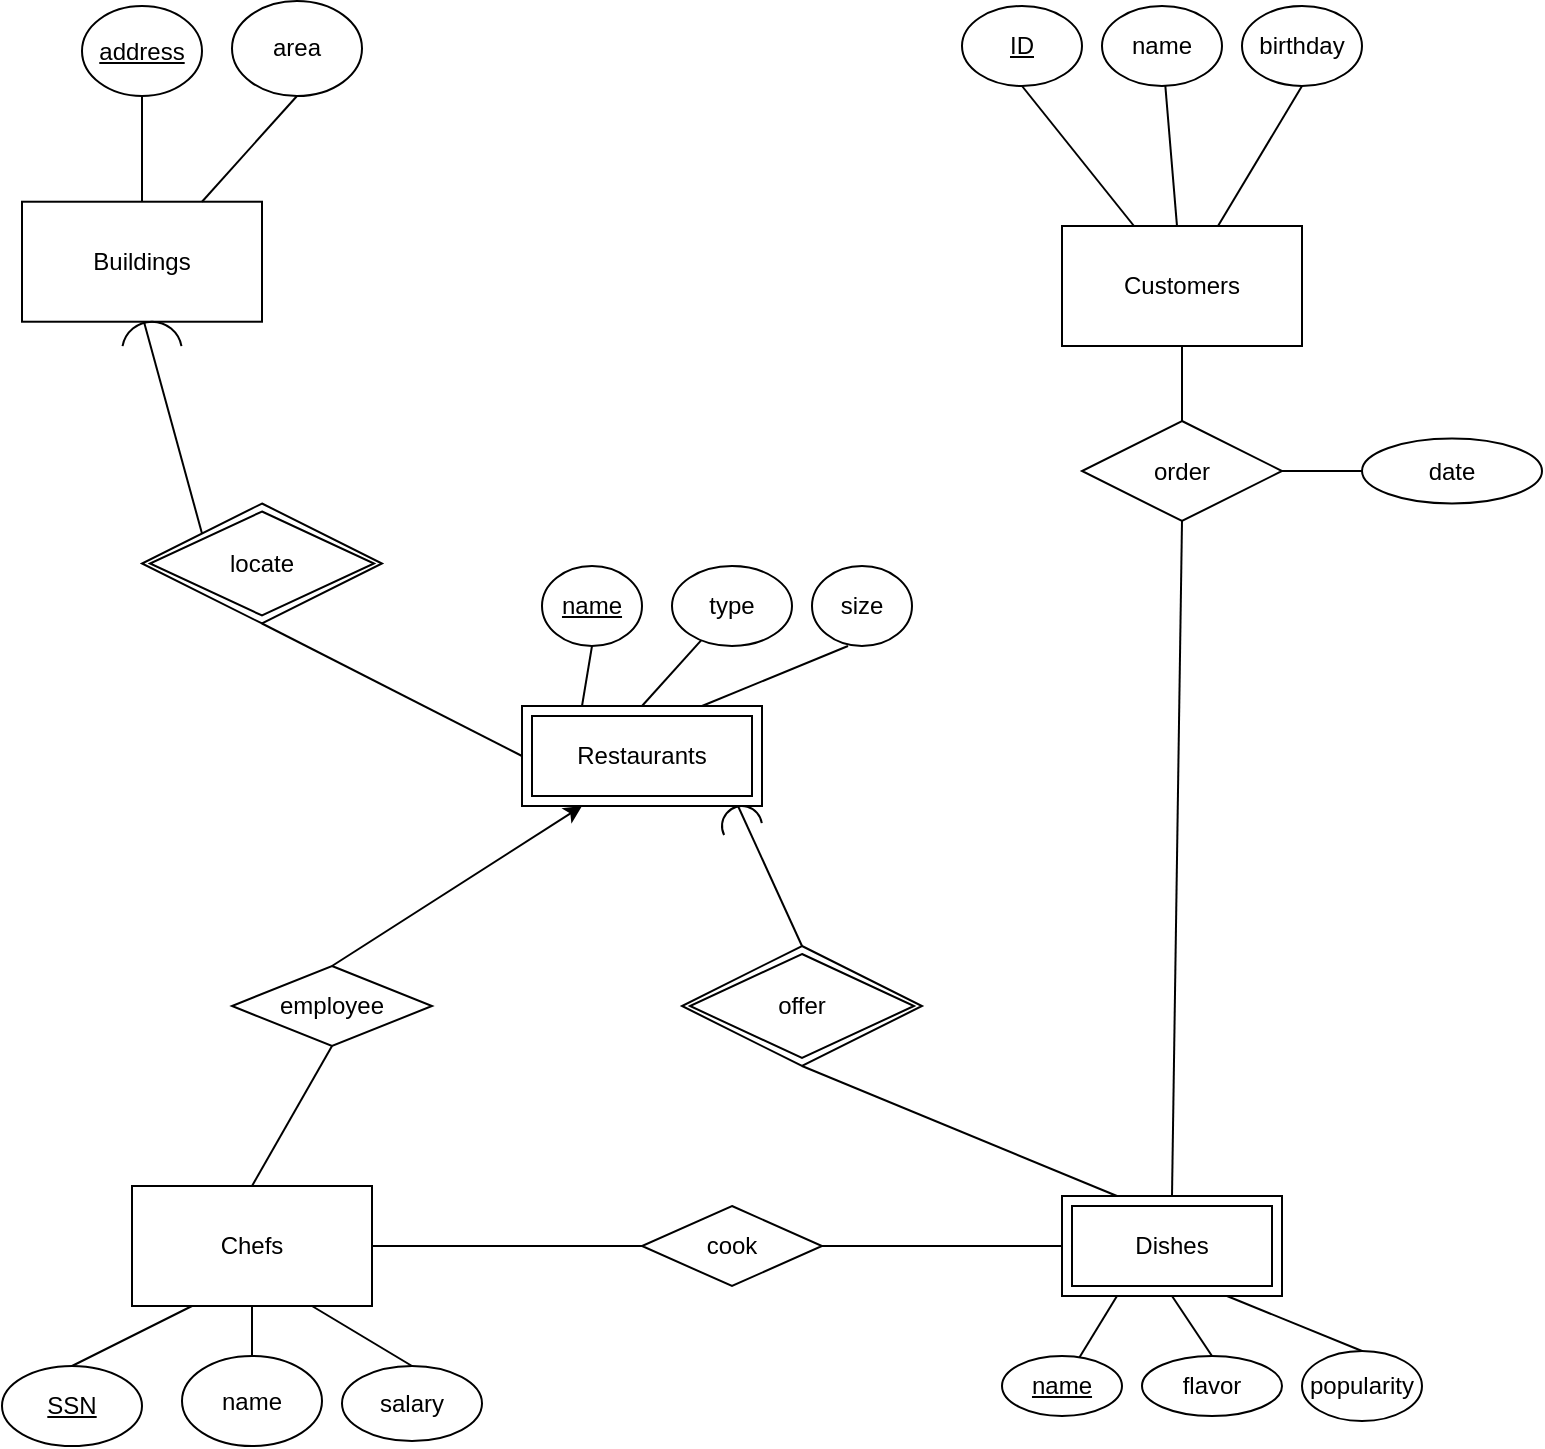 <mxfile version="20.4.0" type="github">
  <diagram id="Dnxzxpzrur5TBMDrA5cr" name="Page-1">
    <mxGraphModel dx="622" dy="645" grid="1" gridSize="10" guides="1" tooltips="1" connect="1" arrows="1" fold="1" page="1" pageScale="1" pageWidth="850" pageHeight="1100" math="0" shadow="0">
      <root>
        <mxCell id="0" />
        <mxCell id="1" parent="0" />
        <mxCell id="Q-evfRpUln7bc_nMk59B-1" value="Customers" style="rounded=0;whiteSpace=wrap;html=1;" parent="1" vertex="1">
          <mxGeometry x="570" y="130" width="120" height="60" as="geometry" />
        </mxCell>
        <mxCell id="Q-evfRpUln7bc_nMk59B-4" value="Chefs" style="rounded=0;whiteSpace=wrap;html=1;" parent="1" vertex="1">
          <mxGeometry x="105" y="610" width="120" height="60" as="geometry" />
        </mxCell>
        <mxCell id="Q-evfRpUln7bc_nMk59B-5" value="Buildings" style="rounded=0;whiteSpace=wrap;html=1;" parent="1" vertex="1">
          <mxGeometry x="50" y="117.86" width="120" height="60" as="geometry" />
        </mxCell>
        <mxCell id="Q-evfRpUln7bc_nMk59B-6" value="&lt;u&gt;ID&lt;/u&gt;" style="ellipse;whiteSpace=wrap;html=1;" parent="1" vertex="1">
          <mxGeometry x="520" y="20" width="60" height="40" as="geometry" />
        </mxCell>
        <mxCell id="Q-evfRpUln7bc_nMk59B-7" value="name" style="ellipse;whiteSpace=wrap;html=1;" parent="1" vertex="1">
          <mxGeometry x="590" y="20" width="60" height="40" as="geometry" />
        </mxCell>
        <mxCell id="Q-evfRpUln7bc_nMk59B-8" value="birthday" style="ellipse;whiteSpace=wrap;html=1;" parent="1" vertex="1">
          <mxGeometry x="660" y="20" width="60" height="40" as="geometry" />
        </mxCell>
        <mxCell id="Q-evfRpUln7bc_nMk59B-9" value="" style="endArrow=none;html=1;rounded=0;entryX=0.5;entryY=1;entryDx=0;entryDy=0;" parent="1" source="Q-evfRpUln7bc_nMk59B-1" target="Q-evfRpUln7bc_nMk59B-6" edge="1">
          <mxGeometry width="50" height="50" relative="1" as="geometry">
            <mxPoint x="770" y="260" as="sourcePoint" />
            <mxPoint x="820" y="210" as="targetPoint" />
          </mxGeometry>
        </mxCell>
        <mxCell id="Q-evfRpUln7bc_nMk59B-10" value="" style="endArrow=none;html=1;rounded=0;" parent="1" source="Q-evfRpUln7bc_nMk59B-1" target="Q-evfRpUln7bc_nMk59B-7" edge="1">
          <mxGeometry width="50" height="50" relative="1" as="geometry">
            <mxPoint x="595" y="150" as="sourcePoint" />
            <mxPoint x="645" y="100" as="targetPoint" />
          </mxGeometry>
        </mxCell>
        <mxCell id="Q-evfRpUln7bc_nMk59B-12" value="" style="endArrow=none;html=1;rounded=0;entryX=0.5;entryY=1;entryDx=0;entryDy=0;" parent="1" source="Q-evfRpUln7bc_nMk59B-1" target="Q-evfRpUln7bc_nMk59B-8" edge="1">
          <mxGeometry width="50" height="50" relative="1" as="geometry">
            <mxPoint x="770" y="260" as="sourcePoint" />
            <mxPoint x="820" y="210" as="targetPoint" />
          </mxGeometry>
        </mxCell>
        <mxCell id="Q-evfRpUln7bc_nMk59B-13" value="&lt;u&gt;name&lt;/u&gt;" style="ellipse;whiteSpace=wrap;html=1;" parent="1" vertex="1">
          <mxGeometry x="310" y="300" width="50" height="40" as="geometry" />
        </mxCell>
        <mxCell id="Q-evfRpUln7bc_nMk59B-15" value="type" style="ellipse;whiteSpace=wrap;html=1;" parent="1" vertex="1">
          <mxGeometry x="375" y="300" width="60" height="40" as="geometry" />
        </mxCell>
        <mxCell id="Q-evfRpUln7bc_nMk59B-16" value="size" style="ellipse;whiteSpace=wrap;html=1;" parent="1" vertex="1">
          <mxGeometry x="445" y="300" width="50" height="40" as="geometry" />
        </mxCell>
        <mxCell id="Q-evfRpUln7bc_nMk59B-18" value="" style="endArrow=none;html=1;rounded=0;entryX=0.36;entryY=1;entryDx=0;entryDy=0;entryPerimeter=0;exitX=0.75;exitY=0;exitDx=0;exitDy=0;" parent="1" source="I4FHuijo6DTBtjuE6YuG-3" target="Q-evfRpUln7bc_nMk59B-16" edge="1">
          <mxGeometry width="50" height="50" relative="1" as="geometry">
            <mxPoint x="410" y="367.5" as="sourcePoint" />
            <mxPoint x="390" y="480" as="targetPoint" />
          </mxGeometry>
        </mxCell>
        <mxCell id="Q-evfRpUln7bc_nMk59B-19" value="" style="endArrow=none;html=1;rounded=0;exitX=0.5;exitY=0;exitDx=0;exitDy=0;" parent="1" source="I4FHuijo6DTBtjuE6YuG-3" target="Q-evfRpUln7bc_nMk59B-15" edge="1">
          <mxGeometry width="50" height="50" relative="1" as="geometry">
            <mxPoint x="371.248" y="367.5" as="sourcePoint" />
            <mxPoint x="390" y="480" as="targetPoint" />
          </mxGeometry>
        </mxCell>
        <mxCell id="Q-evfRpUln7bc_nMk59B-21" value="" style="endArrow=none;html=1;rounded=0;entryX=0.5;entryY=1;entryDx=0;entryDy=0;exitX=0.25;exitY=0;exitDx=0;exitDy=0;" parent="1" source="I4FHuijo6DTBtjuE6YuG-3" target="Q-evfRpUln7bc_nMk59B-13" edge="1">
          <mxGeometry width="50" height="50" relative="1" as="geometry">
            <mxPoint x="342" y="360" as="sourcePoint" />
            <mxPoint x="390" y="480" as="targetPoint" />
          </mxGeometry>
        </mxCell>
        <mxCell id="Q-evfRpUln7bc_nMk59B-22" value="&lt;u&gt;SSN&lt;/u&gt;" style="ellipse;whiteSpace=wrap;html=1;" parent="1" vertex="1">
          <mxGeometry x="40" y="700" width="70" height="40" as="geometry" />
        </mxCell>
        <mxCell id="Q-evfRpUln7bc_nMk59B-23" value="popularity" style="ellipse;whiteSpace=wrap;html=1;" parent="1" vertex="1">
          <mxGeometry x="690" y="692.5" width="60" height="35" as="geometry" />
        </mxCell>
        <mxCell id="Q-evfRpUln7bc_nMk59B-24" value="&lt;u&gt;name&lt;/u&gt;" style="ellipse;whiteSpace=wrap;html=1;" parent="1" vertex="1">
          <mxGeometry x="540" y="695" width="60" height="30" as="geometry" />
        </mxCell>
        <mxCell id="Q-evfRpUln7bc_nMk59B-26" value="flavor" style="ellipse;whiteSpace=wrap;html=1;" parent="1" vertex="1">
          <mxGeometry x="610" y="695" width="70" height="30" as="geometry" />
        </mxCell>
        <mxCell id="Q-evfRpUln7bc_nMk59B-27" value="" style="endArrow=none;html=1;rounded=0;entryX=0.5;entryY=1;entryDx=0;entryDy=0;exitX=0.5;exitY=0;exitDx=0;exitDy=0;" parent="1" source="Q-evfRpUln7bc_nMk59B-38" target="Q-evfRpUln7bc_nMk59B-4" edge="1">
          <mxGeometry width="50" height="50" relative="1" as="geometry">
            <mxPoint x="350" y="600" as="sourcePoint" />
            <mxPoint x="400" y="550" as="targetPoint" />
          </mxGeometry>
        </mxCell>
        <mxCell id="Q-evfRpUln7bc_nMk59B-28" value="" style="endArrow=none;html=1;rounded=0;exitX=0.5;exitY=0;exitDx=0;exitDy=0;entryX=0.25;entryY=1;entryDx=0;entryDy=0;" parent="1" source="Q-evfRpUln7bc_nMk59B-22" target="Q-evfRpUln7bc_nMk59B-4" edge="1">
          <mxGeometry width="50" height="50" relative="1" as="geometry">
            <mxPoint x="350" y="600" as="sourcePoint" />
            <mxPoint x="400" y="550" as="targetPoint" />
          </mxGeometry>
        </mxCell>
        <mxCell id="Q-evfRpUln7bc_nMk59B-29" value="" style="endArrow=none;html=1;rounded=0;entryX=0.75;entryY=1;entryDx=0;entryDy=0;exitX=0.5;exitY=0;exitDx=0;exitDy=0;" parent="1" source="Q-evfRpUln7bc_nMk59B-23" target="I4FHuijo6DTBtjuE6YuG-4" edge="1">
          <mxGeometry width="50" height="50" relative="1" as="geometry">
            <mxPoint x="830" y="480" as="sourcePoint" />
            <mxPoint x="660" y="670" as="targetPoint" />
          </mxGeometry>
        </mxCell>
        <mxCell id="Q-evfRpUln7bc_nMk59B-30" value="" style="endArrow=none;html=1;rounded=0;entryX=0.5;entryY=1;entryDx=0;entryDy=0;exitX=0.5;exitY=0;exitDx=0;exitDy=0;" parent="1" source="Q-evfRpUln7bc_nMk59B-26" target="I4FHuijo6DTBtjuE6YuG-4" edge="1">
          <mxGeometry width="50" height="50" relative="1" as="geometry">
            <mxPoint x="830" y="480" as="sourcePoint" />
            <mxPoint x="630" y="670" as="targetPoint" />
          </mxGeometry>
        </mxCell>
        <mxCell id="Q-evfRpUln7bc_nMk59B-32" value="" style="endArrow=none;html=1;rounded=0;exitX=0.25;exitY=1;exitDx=0;exitDy=0;" parent="1" source="I4FHuijo6DTBtjuE6YuG-4" target="Q-evfRpUln7bc_nMk59B-24" edge="1">
          <mxGeometry width="50" height="50" relative="1" as="geometry">
            <mxPoint x="600" y="670" as="sourcePoint" />
            <mxPoint x="880" y="430" as="targetPoint" />
          </mxGeometry>
        </mxCell>
        <mxCell id="Q-evfRpUln7bc_nMk59B-35" value="area" style="ellipse;whiteSpace=wrap;html=1;" parent="1" vertex="1">
          <mxGeometry x="155" y="17.5" width="65" height="47.5" as="geometry" />
        </mxCell>
        <mxCell id="Q-evfRpUln7bc_nMk59B-36" value="&lt;u&gt;address&lt;/u&gt;" style="ellipse;whiteSpace=wrap;html=1;" parent="1" vertex="1">
          <mxGeometry x="80" y="20" width="60" height="45" as="geometry" />
        </mxCell>
        <mxCell id="Q-evfRpUln7bc_nMk59B-37" value="salary" style="ellipse;whiteSpace=wrap;html=1;" parent="1" vertex="1">
          <mxGeometry x="210" y="700" width="70" height="37.5" as="geometry" />
        </mxCell>
        <mxCell id="Q-evfRpUln7bc_nMk59B-38" value="name" style="ellipse;whiteSpace=wrap;html=1;" parent="1" vertex="1">
          <mxGeometry x="130" y="695" width="70" height="45" as="geometry" />
        </mxCell>
        <mxCell id="Q-evfRpUln7bc_nMk59B-39" value="" style="endArrow=none;html=1;rounded=0;entryX=0.75;entryY=1;entryDx=0;entryDy=0;exitX=0.5;exitY=0;exitDx=0;exitDy=0;" parent="1" source="Q-evfRpUln7bc_nMk59B-37" target="Q-evfRpUln7bc_nMk59B-4" edge="1">
          <mxGeometry width="50" height="50" relative="1" as="geometry">
            <mxPoint x="290" y="600" as="sourcePoint" />
            <mxPoint x="340" y="550" as="targetPoint" />
          </mxGeometry>
        </mxCell>
        <mxCell id="Q-evfRpUln7bc_nMk59B-40" value="" style="endArrow=none;html=1;rounded=0;entryX=0.75;entryY=0;entryDx=0;entryDy=0;exitX=0.5;exitY=1;exitDx=0;exitDy=0;" parent="1" source="Q-evfRpUln7bc_nMk59B-35" target="Q-evfRpUln7bc_nMk59B-5" edge="1">
          <mxGeometry width="50" height="50" relative="1" as="geometry">
            <mxPoint x="20" y="107.86" as="sourcePoint" />
            <mxPoint x="70" y="57.86" as="targetPoint" />
          </mxGeometry>
        </mxCell>
        <mxCell id="Q-evfRpUln7bc_nMk59B-41" value="" style="endArrow=none;html=1;rounded=0;entryX=0.5;entryY=0;entryDx=0;entryDy=0;" parent="1" source="Q-evfRpUln7bc_nMk59B-36" target="Q-evfRpUln7bc_nMk59B-5" edge="1">
          <mxGeometry width="50" height="50" relative="1" as="geometry">
            <mxPoint x="20" y="107.86" as="sourcePoint" />
            <mxPoint x="70" y="90" as="targetPoint" />
          </mxGeometry>
        </mxCell>
        <mxCell id="57vs2m7HRn72SCq4mYg--1" value="order" style="rhombus;whiteSpace=wrap;html=1;rotation=0;" parent="1" vertex="1">
          <mxGeometry x="580" y="227.5" width="100" height="50" as="geometry" />
        </mxCell>
        <mxCell id="57vs2m7HRn72SCq4mYg--3" value="" style="endArrow=none;html=1;rounded=0;entryX=0.5;entryY=1;entryDx=0;entryDy=0;exitX=0.5;exitY=0;exitDx=0;exitDy=0;" parent="1" source="57vs2m7HRn72SCq4mYg--1" target="Q-evfRpUln7bc_nMk59B-1" edge="1">
          <mxGeometry width="50" height="50" relative="1" as="geometry">
            <mxPoint x="640" y="220" as="sourcePoint" />
            <mxPoint x="410" y="480" as="targetPoint" />
          </mxGeometry>
        </mxCell>
        <mxCell id="57vs2m7HRn72SCq4mYg--4" value="" style="endArrow=none;html=1;rounded=0;entryX=0.5;entryY=1;entryDx=0;entryDy=0;exitX=0.5;exitY=0;exitDx=0;exitDy=0;" parent="1" source="I4FHuijo6DTBtjuE6YuG-4" target="57vs2m7HRn72SCq4mYg--1" edge="1">
          <mxGeometry width="50" height="50" relative="1" as="geometry">
            <mxPoint x="630" y="610" as="sourcePoint" />
            <mxPoint x="370" y="600" as="targetPoint" />
          </mxGeometry>
        </mxCell>
        <mxCell id="57vs2m7HRn72SCq4mYg--5" value="date" style="ellipse;whiteSpace=wrap;html=1;rotation=0;" parent="1" vertex="1">
          <mxGeometry x="720" y="236.25" width="90" height="32.5" as="geometry" />
        </mxCell>
        <mxCell id="57vs2m7HRn72SCq4mYg--6" value="" style="endArrow=none;html=1;rounded=0;entryX=1;entryY=0.5;entryDx=0;entryDy=0;exitX=0;exitY=0.5;exitDx=0;exitDy=0;" parent="1" source="57vs2m7HRn72SCq4mYg--5" target="57vs2m7HRn72SCq4mYg--1" edge="1">
          <mxGeometry width="50" height="50" relative="1" as="geometry">
            <mxPoint x="523.125" y="279.677" as="sourcePoint" />
            <mxPoint x="360" y="620" as="targetPoint" />
          </mxGeometry>
        </mxCell>
        <mxCell id="57vs2m7HRn72SCq4mYg--8" value="cook" style="rhombus;whiteSpace=wrap;html=1;rotation=0;" parent="1" vertex="1">
          <mxGeometry x="360" y="620" width="90" height="40" as="geometry" />
        </mxCell>
        <mxCell id="57vs2m7HRn72SCq4mYg--9" value="" style="endArrow=none;html=1;rounded=0;entryX=0;entryY=0.5;entryDx=0;entryDy=0;exitX=1;exitY=0.5;exitDx=0;exitDy=0;" parent="1" source="Q-evfRpUln7bc_nMk59B-4" target="57vs2m7HRn72SCq4mYg--8" edge="1">
          <mxGeometry width="50" height="50" relative="1" as="geometry">
            <mxPoint x="480" y="560" as="sourcePoint" />
            <mxPoint x="530" y="510" as="targetPoint" />
          </mxGeometry>
        </mxCell>
        <mxCell id="57vs2m7HRn72SCq4mYg--10" value="" style="endArrow=none;html=1;rounded=0;entryX=1;entryY=0.5;entryDx=0;entryDy=0;exitX=0;exitY=0.5;exitDx=0;exitDy=0;" parent="1" source="I4FHuijo6DTBtjuE6YuG-4" target="57vs2m7HRn72SCq4mYg--8" edge="1">
          <mxGeometry width="50" height="50" relative="1" as="geometry">
            <mxPoint x="570" y="640" as="sourcePoint" />
            <mxPoint x="350" y="520" as="targetPoint" />
          </mxGeometry>
        </mxCell>
        <mxCell id="57vs2m7HRn72SCq4mYg--15" value="" style="endArrow=none;html=1;rounded=0;entryX=0.5;entryY=1;entryDx=0;entryDy=0;exitX=0.25;exitY=0;exitDx=0;exitDy=0;" parent="1" source="I4FHuijo6DTBtjuE6YuG-4" target="I4FHuijo6DTBtjuE6YuG-5" edge="1">
          <mxGeometry width="50" height="50" relative="1" as="geometry">
            <mxPoint x="630" y="610" as="sourcePoint" />
            <mxPoint x="470" y="540" as="targetPoint" />
          </mxGeometry>
        </mxCell>
        <mxCell id="57vs2m7HRn72SCq4mYg--17" value="employee" style="rhombus;whiteSpace=wrap;html=1;rotation=0;" parent="1" vertex="1">
          <mxGeometry x="155" y="500" width="100" height="40" as="geometry" />
        </mxCell>
        <mxCell id="57vs2m7HRn72SCq4mYg--18" value="" style="endArrow=none;html=1;rounded=0;entryX=0.5;entryY=1;entryDx=0;entryDy=0;exitX=0.5;exitY=0;exitDx=0;exitDy=0;" parent="1" source="Q-evfRpUln7bc_nMk59B-4" target="57vs2m7HRn72SCq4mYg--17" edge="1">
          <mxGeometry width="50" height="50" relative="1" as="geometry">
            <mxPoint x="470" y="630" as="sourcePoint" />
            <mxPoint x="311.321" y="560.958" as="targetPoint" />
          </mxGeometry>
        </mxCell>
        <mxCell id="57vs2m7HRn72SCq4mYg--20" value="" style="endArrow=classic;html=1;rounded=0;entryX=0.25;entryY=1;entryDx=0;entryDy=0;exitX=0.5;exitY=0;exitDx=0;exitDy=0;" parent="1" source="57vs2m7HRn72SCq4mYg--17" target="I4FHuijo6DTBtjuE6YuG-3" edge="1">
          <mxGeometry width="50" height="50" relative="1" as="geometry">
            <mxPoint x="260" y="500" as="sourcePoint" />
            <mxPoint x="320" y="427.5" as="targetPoint" />
          </mxGeometry>
        </mxCell>
        <mxCell id="57vs2m7HRn72SCq4mYg--22" value="" style="endArrow=none;html=1;rounded=0;entryX=0.5;entryY=1;entryDx=0;entryDy=0;exitX=0;exitY=0.5;exitDx=0;exitDy=0;" parent="1" source="I4FHuijo6DTBtjuE6YuG-3" target="I4FHuijo6DTBtjuE6YuG-2" edge="1">
          <mxGeometry width="50" height="50" relative="1" as="geometry">
            <mxPoint x="290" y="397.5" as="sourcePoint" />
            <mxPoint x="155" y="318.75" as="targetPoint" />
          </mxGeometry>
        </mxCell>
        <mxCell id="I4FHuijo6DTBtjuE6YuG-2" value="locate" style="shape=rhombus;double=1;perimeter=rhombusPerimeter;whiteSpace=wrap;html=1;align=center;" vertex="1" parent="1">
          <mxGeometry x="110" y="268.75" width="120" height="60" as="geometry" />
        </mxCell>
        <mxCell id="I4FHuijo6DTBtjuE6YuG-3" value="Restaurants" style="shape=ext;margin=3;double=1;whiteSpace=wrap;html=1;align=center;" vertex="1" parent="1">
          <mxGeometry x="300" y="370" width="120" height="50" as="geometry" />
        </mxCell>
        <mxCell id="I4FHuijo6DTBtjuE6YuG-4" value="Dishes" style="shape=ext;margin=3;double=1;whiteSpace=wrap;html=1;align=center;" vertex="1" parent="1">
          <mxGeometry x="570" y="615" width="110" height="50" as="geometry" />
        </mxCell>
        <mxCell id="I4FHuijo6DTBtjuE6YuG-5" value="offer" style="shape=rhombus;double=1;perimeter=rhombusPerimeter;whiteSpace=wrap;html=1;align=center;" vertex="1" parent="1">
          <mxGeometry x="380" y="490" width="120" height="60" as="geometry" />
        </mxCell>
        <mxCell id="I4FHuijo6DTBtjuE6YuG-7" value="" style="verticalLabelPosition=bottom;verticalAlign=top;html=1;shape=mxgraph.basic.arc;startAngle=0.676;endAngle=0.227;" vertex="1" parent="1">
          <mxGeometry x="400" y="420" width="20" height="20" as="geometry" />
        </mxCell>
        <mxCell id="I4FHuijo6DTBtjuE6YuG-11" value="" style="endArrow=none;html=1;rounded=0;entryX=0.4;entryY=0;entryDx=0;entryDy=0;exitX=0.5;exitY=0;exitDx=0;exitDy=0;entryPerimeter=0;" edge="1" parent="1" source="I4FHuijo6DTBtjuE6YuG-5" target="I4FHuijo6DTBtjuE6YuG-7">
          <mxGeometry width="50" height="50" relative="1" as="geometry">
            <mxPoint x="320" y="450" as="sourcePoint" />
            <mxPoint x="370" y="400" as="targetPoint" />
          </mxGeometry>
        </mxCell>
        <mxCell id="I4FHuijo6DTBtjuE6YuG-14" value="" style="endArrow=none;html=1;rounded=0;entryX=0;entryY=0;entryDx=0;entryDy=0;exitX=0.367;exitY=0.005;exitDx=0;exitDy=0;exitPerimeter=0;" edge="1" parent="1" source="I4FHuijo6DTBtjuE6YuG-15" target="I4FHuijo6DTBtjuE6YuG-2">
          <mxGeometry width="50" height="50" relative="1" as="geometry">
            <mxPoint x="300" y="200" as="sourcePoint" />
            <mxPoint x="370" y="400" as="targetPoint" />
          </mxGeometry>
        </mxCell>
        <mxCell id="I4FHuijo6DTBtjuE6YuG-15" value="" style="verticalLabelPosition=bottom;verticalAlign=top;html=1;shape=mxgraph.basic.arc;startAngle=0.78;endAngle=0.22;" vertex="1" parent="1">
          <mxGeometry x="100" y="177.86" width="30" height="30" as="geometry" />
        </mxCell>
      </root>
    </mxGraphModel>
  </diagram>
</mxfile>
